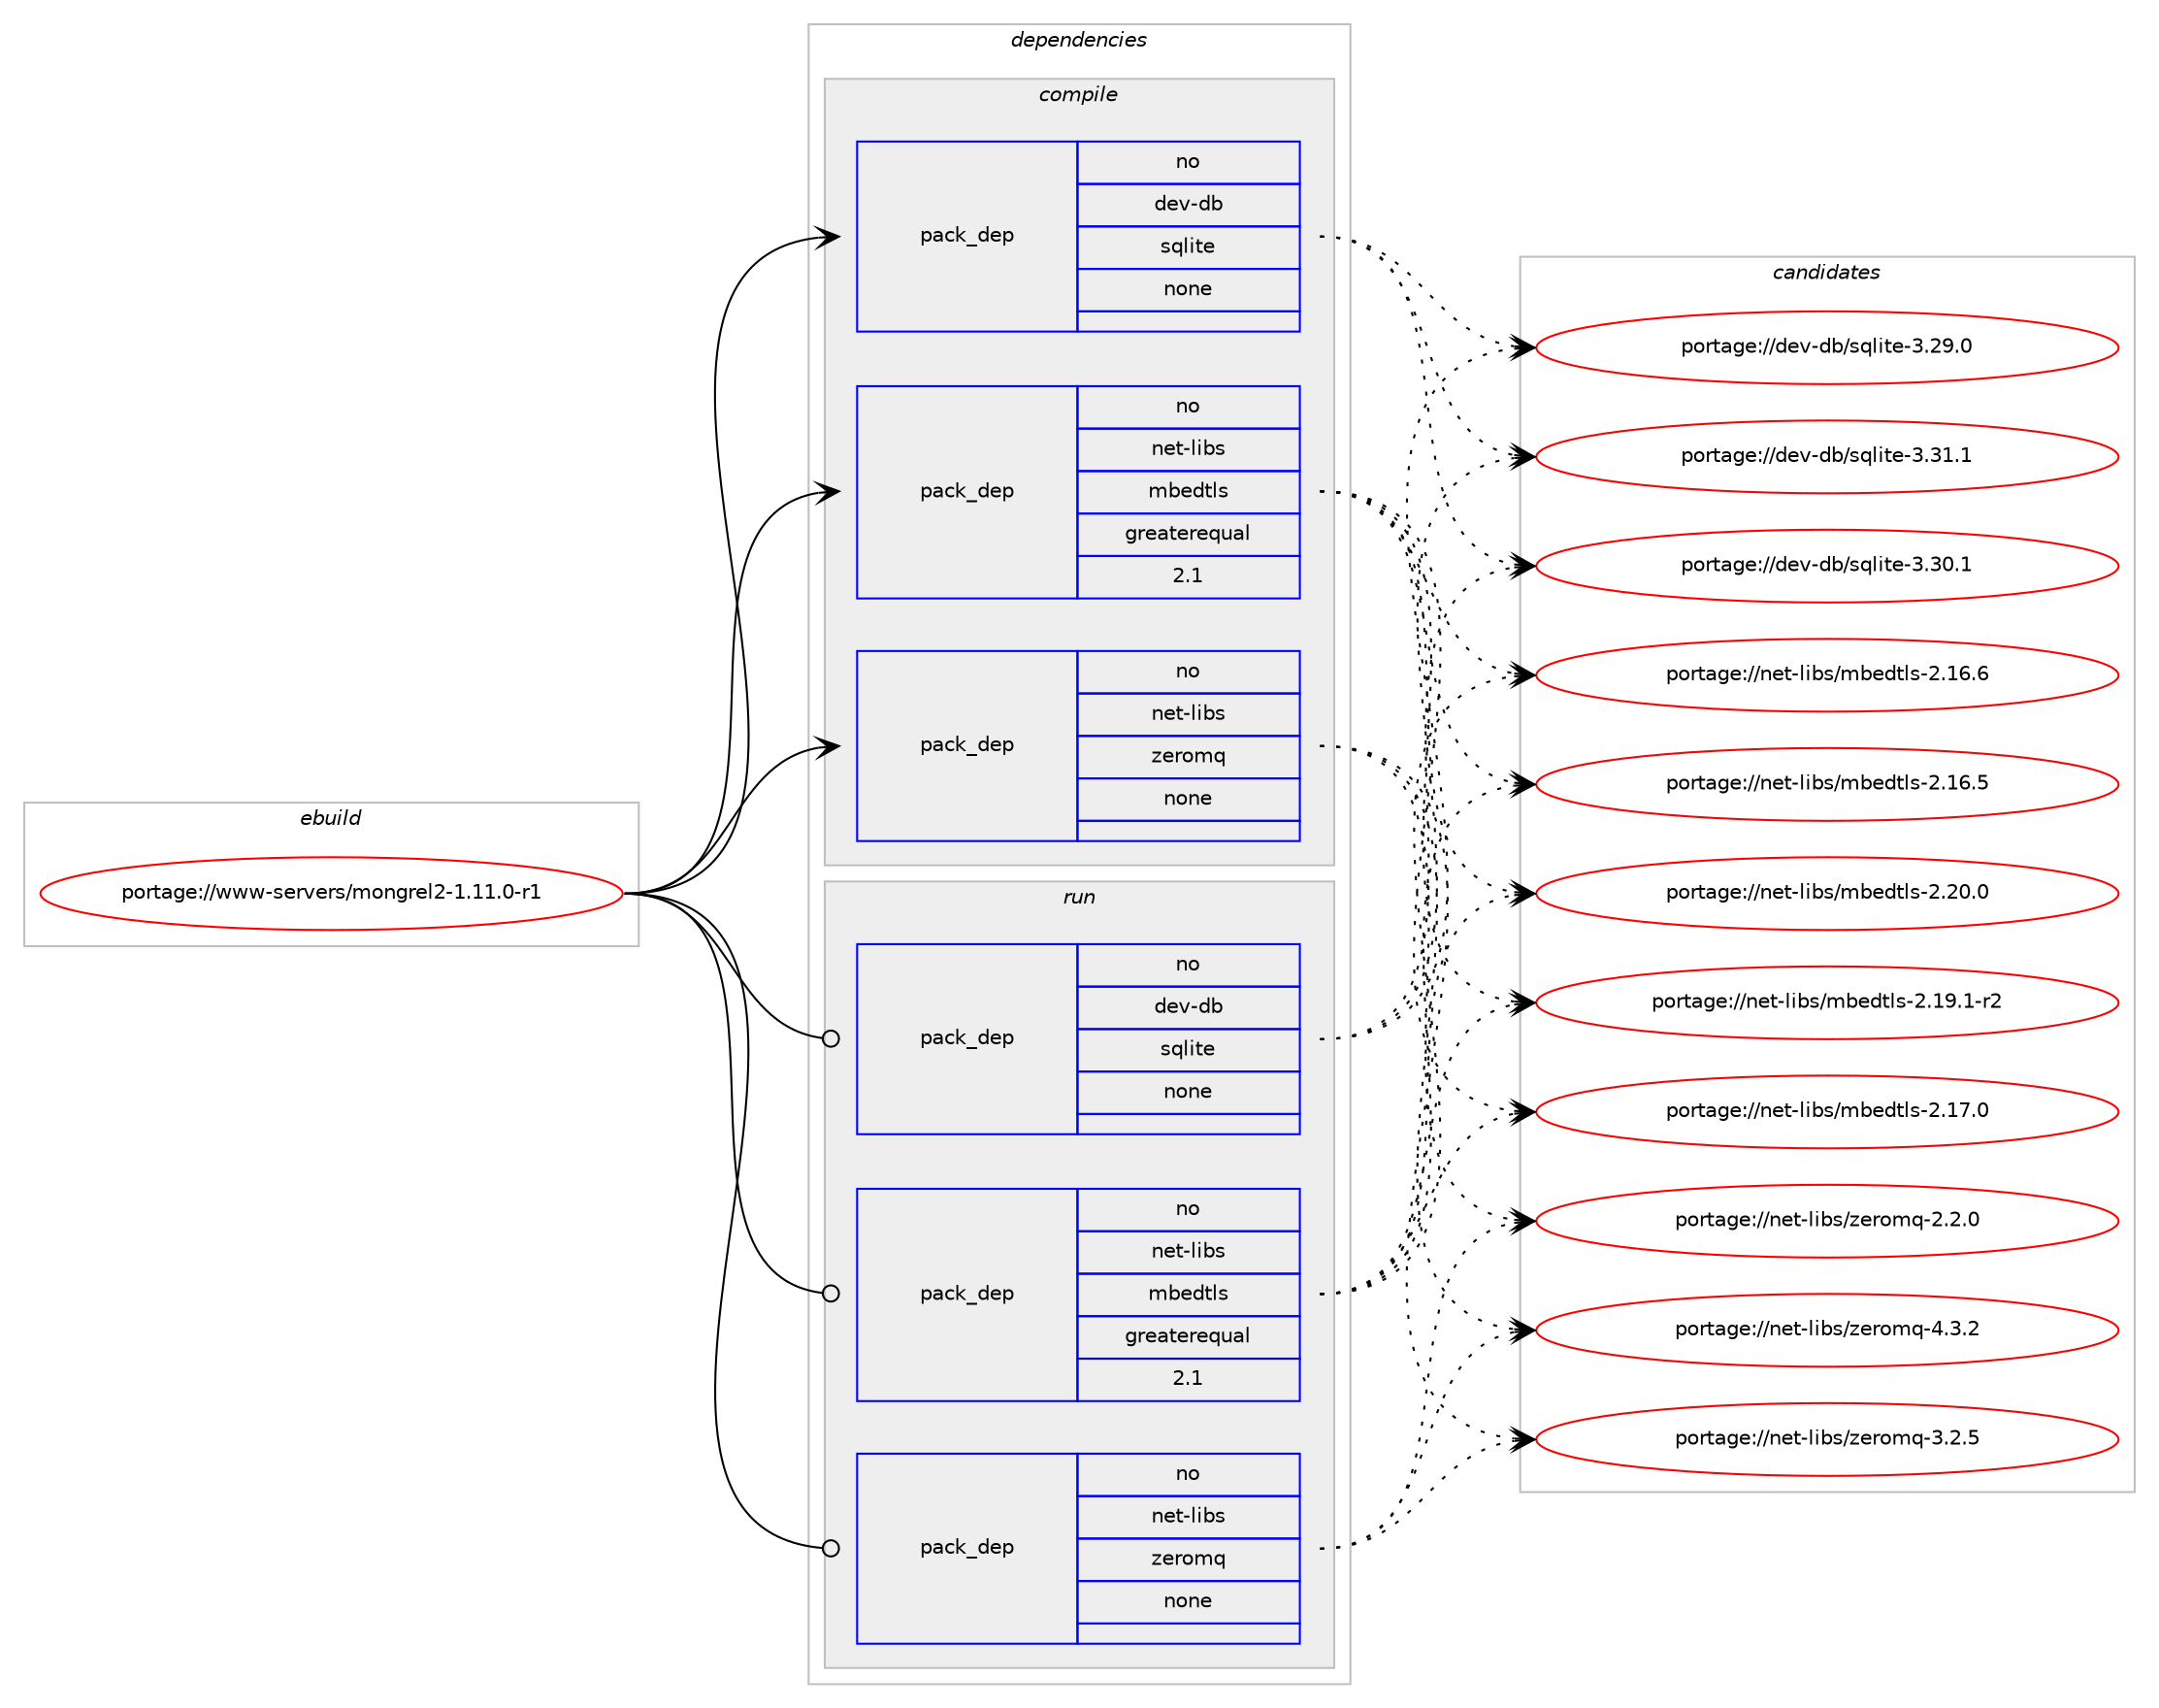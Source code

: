 digraph prolog {

# *************
# Graph options
# *************

newrank=true;
concentrate=true;
compound=true;
graph [rankdir=LR,fontname=Helvetica,fontsize=10,ranksep=1.5];#, ranksep=2.5, nodesep=0.2];
edge  [arrowhead=vee];
node  [fontname=Helvetica,fontsize=10];

# **********
# The ebuild
# **********

subgraph cluster_leftcol {
color=gray;
rank=same;
label=<<i>ebuild</i>>;
id [label="portage://www-servers/mongrel2-1.11.0-r1", color=red, width=4, href="../www-servers/mongrel2-1.11.0-r1.svg"];
}

# ****************
# The dependencies
# ****************

subgraph cluster_midcol {
color=gray;
label=<<i>dependencies</i>>;
subgraph cluster_compile {
fillcolor="#eeeeee";
style=filled;
label=<<i>compile</i>>;
subgraph pack1730 {
dependency1957 [label=<<TABLE BORDER="0" CELLBORDER="1" CELLSPACING="0" CELLPADDING="4" WIDTH="220"><TR><TD ROWSPAN="6" CELLPADDING="30">pack_dep</TD></TR><TR><TD WIDTH="110">no</TD></TR><TR><TD>dev-db</TD></TR><TR><TD>sqlite</TD></TR><TR><TD>none</TD></TR><TR><TD></TD></TR></TABLE>>, shape=none, color=blue];
}
id:e -> dependency1957:w [weight=20,style="solid",arrowhead="vee"];
subgraph pack1731 {
dependency1958 [label=<<TABLE BORDER="0" CELLBORDER="1" CELLSPACING="0" CELLPADDING="4" WIDTH="220"><TR><TD ROWSPAN="6" CELLPADDING="30">pack_dep</TD></TR><TR><TD WIDTH="110">no</TD></TR><TR><TD>net-libs</TD></TR><TR><TD>mbedtls</TD></TR><TR><TD>greaterequal</TD></TR><TR><TD>2.1</TD></TR></TABLE>>, shape=none, color=blue];
}
id:e -> dependency1958:w [weight=20,style="solid",arrowhead="vee"];
subgraph pack1732 {
dependency1959 [label=<<TABLE BORDER="0" CELLBORDER="1" CELLSPACING="0" CELLPADDING="4" WIDTH="220"><TR><TD ROWSPAN="6" CELLPADDING="30">pack_dep</TD></TR><TR><TD WIDTH="110">no</TD></TR><TR><TD>net-libs</TD></TR><TR><TD>zeromq</TD></TR><TR><TD>none</TD></TR><TR><TD></TD></TR></TABLE>>, shape=none, color=blue];
}
id:e -> dependency1959:w [weight=20,style="solid",arrowhead="vee"];
}
subgraph cluster_compileandrun {
fillcolor="#eeeeee";
style=filled;
label=<<i>compile and run</i>>;
}
subgraph cluster_run {
fillcolor="#eeeeee";
style=filled;
label=<<i>run</i>>;
subgraph pack1733 {
dependency1960 [label=<<TABLE BORDER="0" CELLBORDER="1" CELLSPACING="0" CELLPADDING="4" WIDTH="220"><TR><TD ROWSPAN="6" CELLPADDING="30">pack_dep</TD></TR><TR><TD WIDTH="110">no</TD></TR><TR><TD>dev-db</TD></TR><TR><TD>sqlite</TD></TR><TR><TD>none</TD></TR><TR><TD></TD></TR></TABLE>>, shape=none, color=blue];
}
id:e -> dependency1960:w [weight=20,style="solid",arrowhead="odot"];
subgraph pack1734 {
dependency1961 [label=<<TABLE BORDER="0" CELLBORDER="1" CELLSPACING="0" CELLPADDING="4" WIDTH="220"><TR><TD ROWSPAN="6" CELLPADDING="30">pack_dep</TD></TR><TR><TD WIDTH="110">no</TD></TR><TR><TD>net-libs</TD></TR><TR><TD>mbedtls</TD></TR><TR><TD>greaterequal</TD></TR><TR><TD>2.1</TD></TR></TABLE>>, shape=none, color=blue];
}
id:e -> dependency1961:w [weight=20,style="solid",arrowhead="odot"];
subgraph pack1735 {
dependency1962 [label=<<TABLE BORDER="0" CELLBORDER="1" CELLSPACING="0" CELLPADDING="4" WIDTH="220"><TR><TD ROWSPAN="6" CELLPADDING="30">pack_dep</TD></TR><TR><TD WIDTH="110">no</TD></TR><TR><TD>net-libs</TD></TR><TR><TD>zeromq</TD></TR><TR><TD>none</TD></TR><TR><TD></TD></TR></TABLE>>, shape=none, color=blue];
}
id:e -> dependency1962:w [weight=20,style="solid",arrowhead="odot"];
}
}

# **************
# The candidates
# **************

subgraph cluster_choices {
rank=same;
color=gray;
label=<<i>candidates</i>>;

subgraph choice1730 {
color=black;
nodesep=1;
choice10010111845100984711511310810511610145514651494649 [label="portage://dev-db/sqlite-3.31.1", color=red, width=4,href="../dev-db/sqlite-3.31.1.svg"];
choice10010111845100984711511310810511610145514651484649 [label="portage://dev-db/sqlite-3.30.1", color=red, width=4,href="../dev-db/sqlite-3.30.1.svg"];
choice10010111845100984711511310810511610145514650574648 [label="portage://dev-db/sqlite-3.29.0", color=red, width=4,href="../dev-db/sqlite-3.29.0.svg"];
dependency1957:e -> choice10010111845100984711511310810511610145514651494649:w [style=dotted,weight="100"];
dependency1957:e -> choice10010111845100984711511310810511610145514651484649:w [style=dotted,weight="100"];
dependency1957:e -> choice10010111845100984711511310810511610145514650574648:w [style=dotted,weight="100"];
}
subgraph choice1731 {
color=black;
nodesep=1;
choice1101011164510810598115471099810110011610811545504650484648 [label="portage://net-libs/mbedtls-2.20.0", color=red, width=4,href="../net-libs/mbedtls-2.20.0.svg"];
choice11010111645108105981154710998101100116108115455046495746494511450 [label="portage://net-libs/mbedtls-2.19.1-r2", color=red, width=4,href="../net-libs/mbedtls-2.19.1-r2.svg"];
choice1101011164510810598115471099810110011610811545504649554648 [label="portage://net-libs/mbedtls-2.17.0", color=red, width=4,href="../net-libs/mbedtls-2.17.0.svg"];
choice1101011164510810598115471099810110011610811545504649544654 [label="portage://net-libs/mbedtls-2.16.6", color=red, width=4,href="../net-libs/mbedtls-2.16.6.svg"];
choice1101011164510810598115471099810110011610811545504649544653 [label="portage://net-libs/mbedtls-2.16.5", color=red, width=4,href="../net-libs/mbedtls-2.16.5.svg"];
dependency1958:e -> choice1101011164510810598115471099810110011610811545504650484648:w [style=dotted,weight="100"];
dependency1958:e -> choice11010111645108105981154710998101100116108115455046495746494511450:w [style=dotted,weight="100"];
dependency1958:e -> choice1101011164510810598115471099810110011610811545504649554648:w [style=dotted,weight="100"];
dependency1958:e -> choice1101011164510810598115471099810110011610811545504649544654:w [style=dotted,weight="100"];
dependency1958:e -> choice1101011164510810598115471099810110011610811545504649544653:w [style=dotted,weight="100"];
}
subgraph choice1732 {
color=black;
nodesep=1;
choice110101116451081059811547122101114111109113455246514650 [label="portage://net-libs/zeromq-4.3.2", color=red, width=4,href="../net-libs/zeromq-4.3.2.svg"];
choice110101116451081059811547122101114111109113455146504653 [label="portage://net-libs/zeromq-3.2.5", color=red, width=4,href="../net-libs/zeromq-3.2.5.svg"];
choice110101116451081059811547122101114111109113455046504648 [label="portage://net-libs/zeromq-2.2.0", color=red, width=4,href="../net-libs/zeromq-2.2.0.svg"];
dependency1959:e -> choice110101116451081059811547122101114111109113455246514650:w [style=dotted,weight="100"];
dependency1959:e -> choice110101116451081059811547122101114111109113455146504653:w [style=dotted,weight="100"];
dependency1959:e -> choice110101116451081059811547122101114111109113455046504648:w [style=dotted,weight="100"];
}
subgraph choice1733 {
color=black;
nodesep=1;
choice10010111845100984711511310810511610145514651494649 [label="portage://dev-db/sqlite-3.31.1", color=red, width=4,href="../dev-db/sqlite-3.31.1.svg"];
choice10010111845100984711511310810511610145514651484649 [label="portage://dev-db/sqlite-3.30.1", color=red, width=4,href="../dev-db/sqlite-3.30.1.svg"];
choice10010111845100984711511310810511610145514650574648 [label="portage://dev-db/sqlite-3.29.0", color=red, width=4,href="../dev-db/sqlite-3.29.0.svg"];
dependency1960:e -> choice10010111845100984711511310810511610145514651494649:w [style=dotted,weight="100"];
dependency1960:e -> choice10010111845100984711511310810511610145514651484649:w [style=dotted,weight="100"];
dependency1960:e -> choice10010111845100984711511310810511610145514650574648:w [style=dotted,weight="100"];
}
subgraph choice1734 {
color=black;
nodesep=1;
choice1101011164510810598115471099810110011610811545504650484648 [label="portage://net-libs/mbedtls-2.20.0", color=red, width=4,href="../net-libs/mbedtls-2.20.0.svg"];
choice11010111645108105981154710998101100116108115455046495746494511450 [label="portage://net-libs/mbedtls-2.19.1-r2", color=red, width=4,href="../net-libs/mbedtls-2.19.1-r2.svg"];
choice1101011164510810598115471099810110011610811545504649554648 [label="portage://net-libs/mbedtls-2.17.0", color=red, width=4,href="../net-libs/mbedtls-2.17.0.svg"];
choice1101011164510810598115471099810110011610811545504649544654 [label="portage://net-libs/mbedtls-2.16.6", color=red, width=4,href="../net-libs/mbedtls-2.16.6.svg"];
choice1101011164510810598115471099810110011610811545504649544653 [label="portage://net-libs/mbedtls-2.16.5", color=red, width=4,href="../net-libs/mbedtls-2.16.5.svg"];
dependency1961:e -> choice1101011164510810598115471099810110011610811545504650484648:w [style=dotted,weight="100"];
dependency1961:e -> choice11010111645108105981154710998101100116108115455046495746494511450:w [style=dotted,weight="100"];
dependency1961:e -> choice1101011164510810598115471099810110011610811545504649554648:w [style=dotted,weight="100"];
dependency1961:e -> choice1101011164510810598115471099810110011610811545504649544654:w [style=dotted,weight="100"];
dependency1961:e -> choice1101011164510810598115471099810110011610811545504649544653:w [style=dotted,weight="100"];
}
subgraph choice1735 {
color=black;
nodesep=1;
choice110101116451081059811547122101114111109113455246514650 [label="portage://net-libs/zeromq-4.3.2", color=red, width=4,href="../net-libs/zeromq-4.3.2.svg"];
choice110101116451081059811547122101114111109113455146504653 [label="portage://net-libs/zeromq-3.2.5", color=red, width=4,href="../net-libs/zeromq-3.2.5.svg"];
choice110101116451081059811547122101114111109113455046504648 [label="portage://net-libs/zeromq-2.2.0", color=red, width=4,href="../net-libs/zeromq-2.2.0.svg"];
dependency1962:e -> choice110101116451081059811547122101114111109113455246514650:w [style=dotted,weight="100"];
dependency1962:e -> choice110101116451081059811547122101114111109113455146504653:w [style=dotted,weight="100"];
dependency1962:e -> choice110101116451081059811547122101114111109113455046504648:w [style=dotted,weight="100"];
}
}

}
